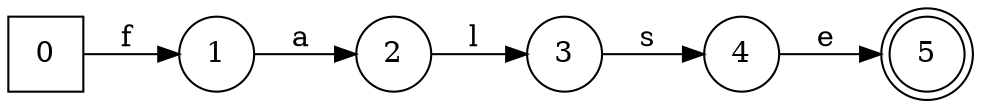 digraph Generadofalse {
rankdir=LR;
0 [ shape=square]
1 [ shape=circle]
2 [ shape=circle]
3 [ shape=circle]
4 [ shape=circle]
5 [ shape=doublecircle]
0->1[label="f "]
1->2[label="a "]
2->3[label="l "]
3->4[label="s "]
4->5[label="e "]
}

